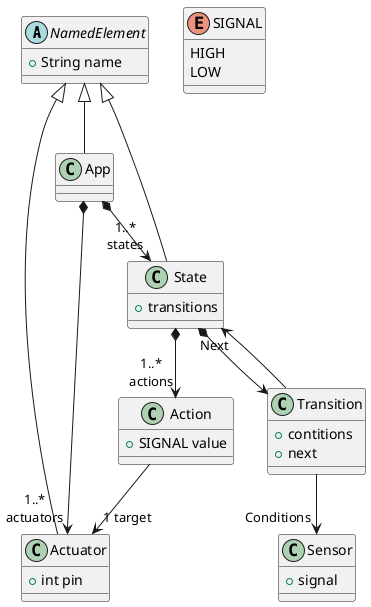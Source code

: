 @startuml

abstract class NamedElement {
 + String name
}

class App

class Actuator {
  + int pin
}

class State {
 + transitions
}

class Action {
  + SIGNAL value
}

class Transition {
  + contitions
  + next
}

class Sensor {
 + signal
}

enum SIGNAL {
    HIGH
    LOW
}


NamedElement <|-- App
NamedElement <|-- Actuator
NamedElement <|-- State

App *--> "1..*\nstates" State
State *--> Transition
Transition --> "Next" State
Transition --> "Conditions" Sensor
App *--> "1..*\nactuators" Actuator
State *--> "1..*\nactions" Action
Action --> "1 target" Actuator

@enduml